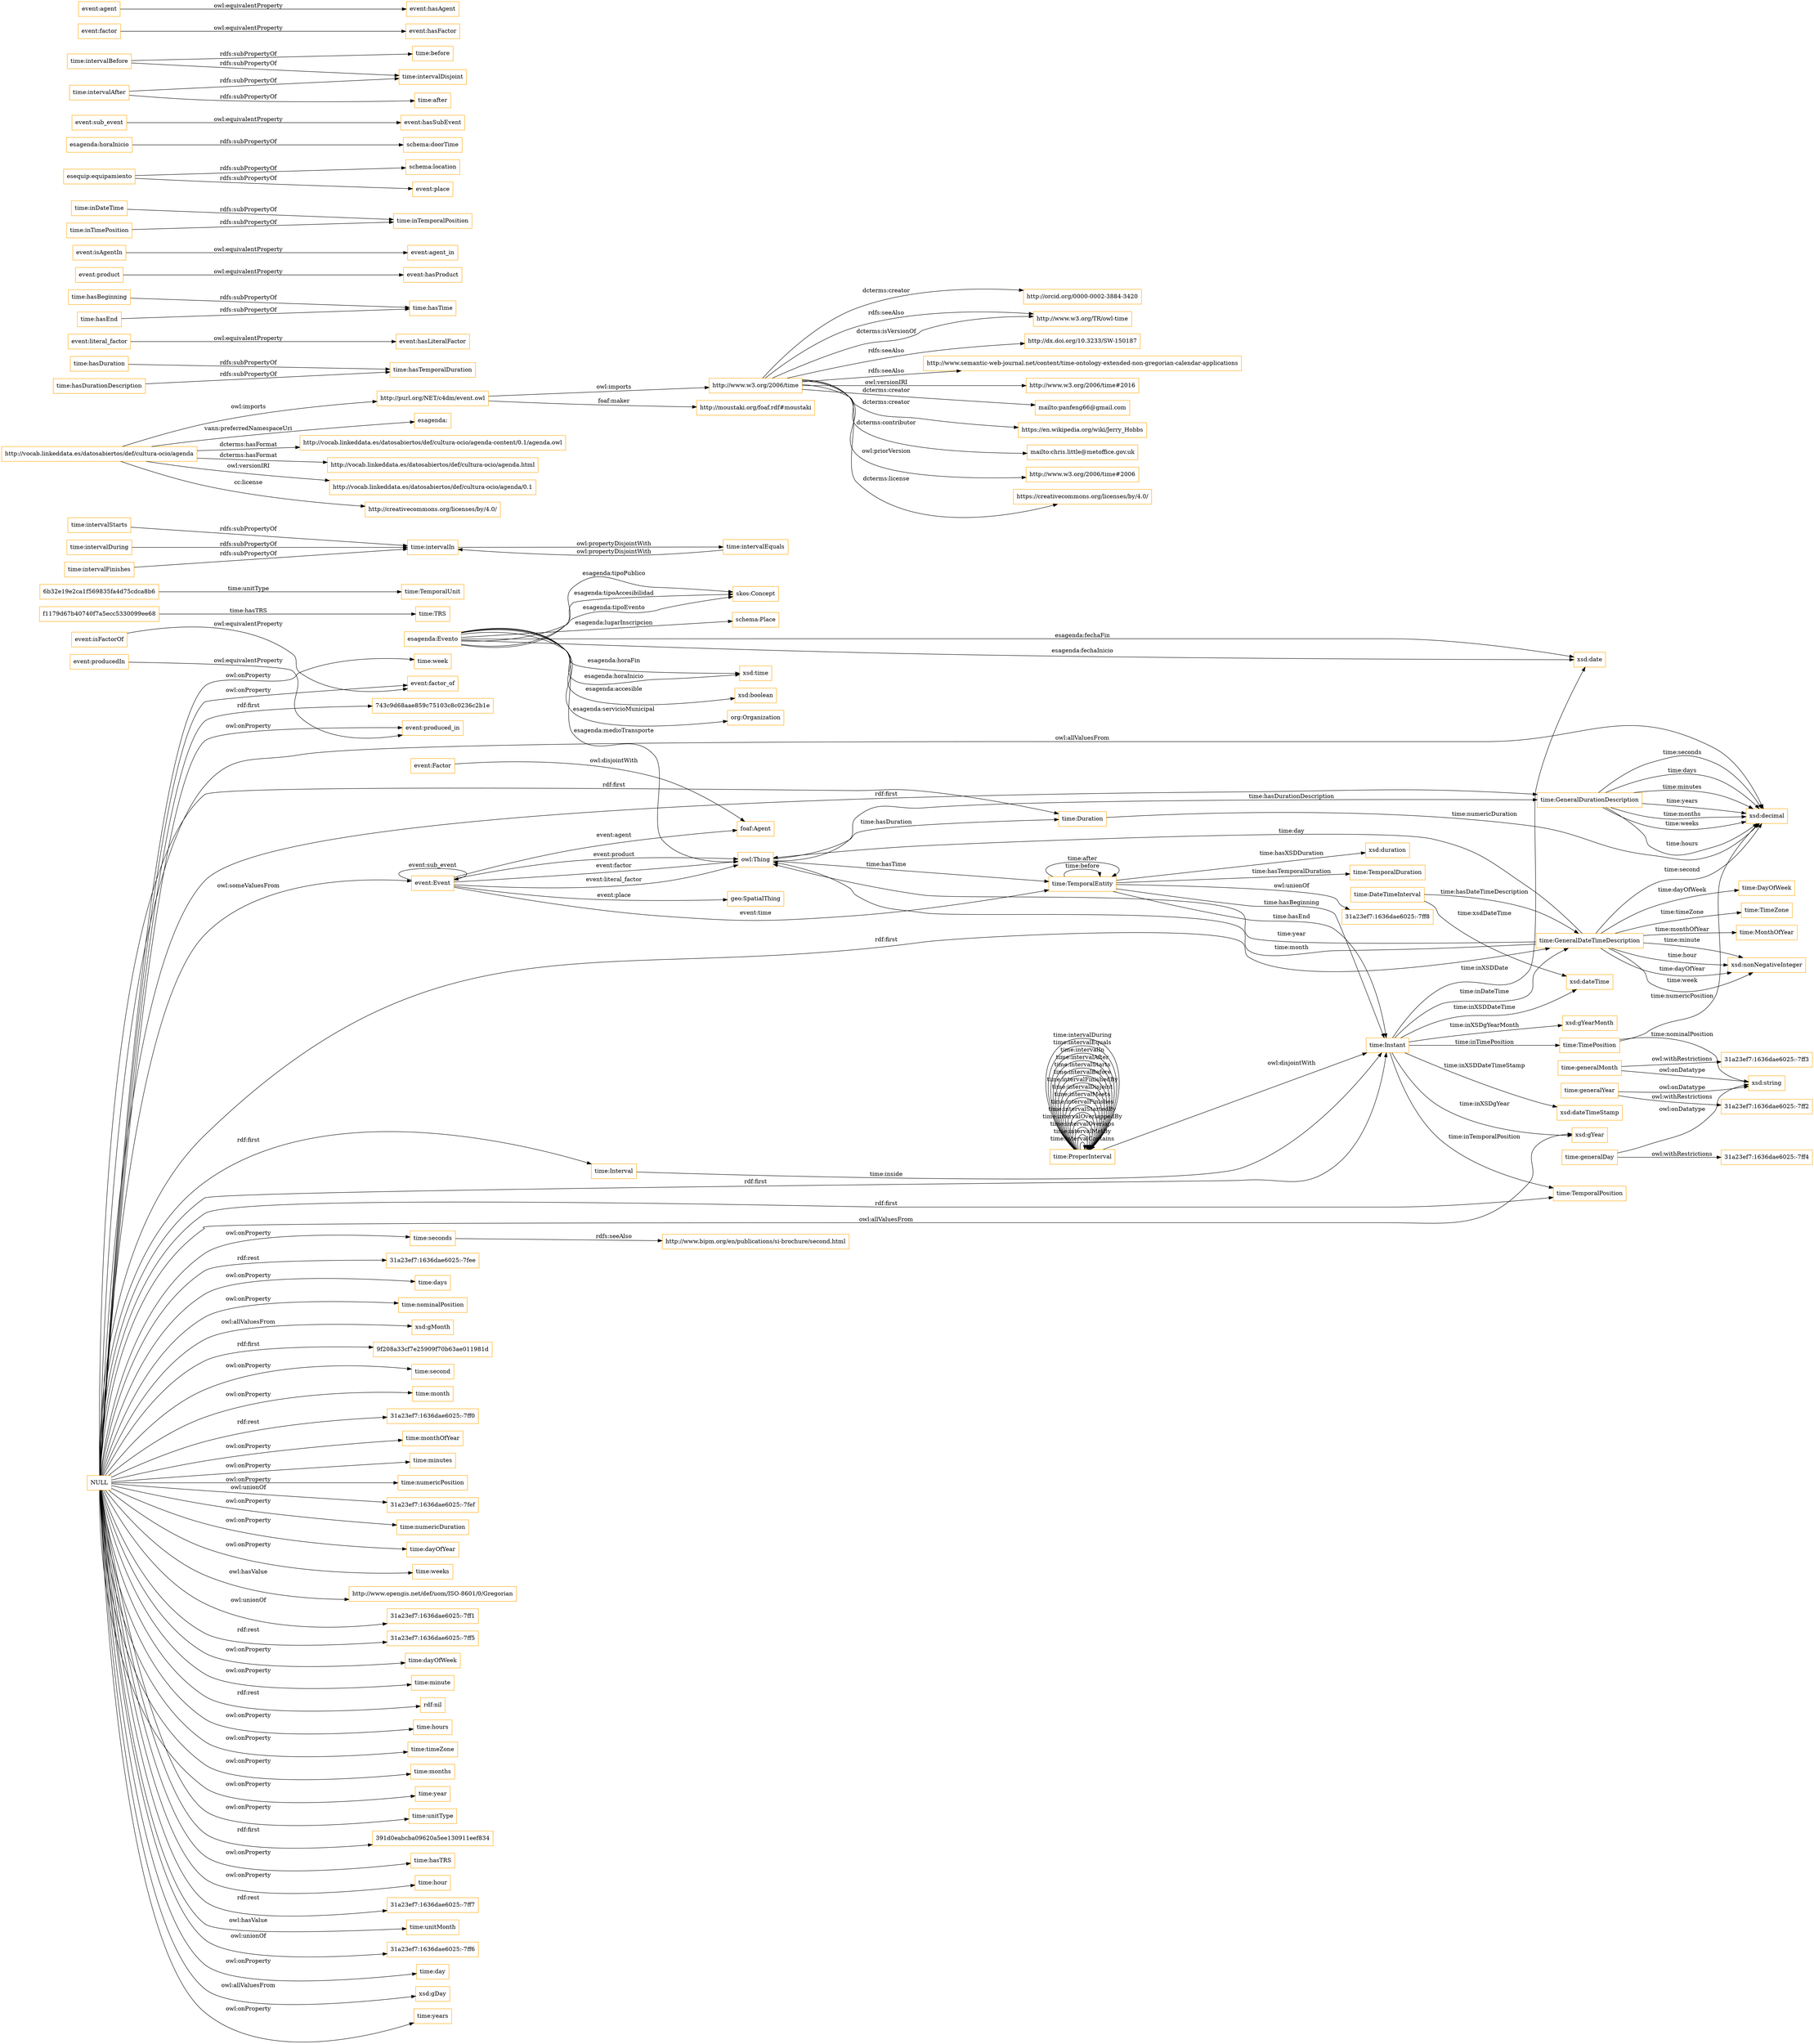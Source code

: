 digraph ar2dtool_diagram { 
rankdir=LR;
size="1501"
node [shape = rectangle, color="orange"]; "org:Organization" "skos:Concept" "esagenda:Evento" "schema:Place" "foaf:Agent" "geo:SpatialThing" "event:Factor" "event:Event" "time:TimeZone" "time:GeneralDateTimeDescription" "time:DateTimeInterval" "time:TRS" "time:TemporalDuration" "time:Duration" "time:GeneralDurationDescription" "time:ProperInterval" "time:TimePosition" "time:TemporalPosition" "time:Interval" "time:TemporalEntity" "time:MonthOfYear" "6b32e19e2ca1f569835fa4d75cdca8b6" "time:TemporalUnit" "time:Instant" "f1179d67b40740f7a5ecc5330099ee68" "time:DayOfWeek" ; /*classes style*/
	"time:intervalIn" -> "time:intervalEquals" [ label = "owl:propertyDisjointWith" ];
	"http://www.w3.org/2006/time" -> "http://orcid.org/0000-0002-3884-3420" [ label = "dcterms:creator" ];
	"http://www.w3.org/2006/time" -> "http://www.w3.org/TR/owl-time" [ label = "rdfs:seeAlso" ];
	"http://www.w3.org/2006/time" -> "http://dx.doi.org/10.3233/SW-150187" [ label = "rdfs:seeAlso" ];
	"http://www.w3.org/2006/time" -> "http://www.semantic-web-journal.net/content/time-ontology-extended-non-gregorian-calendar-applications" [ label = "rdfs:seeAlso" ];
	"http://www.w3.org/2006/time" -> "http://www.w3.org/TR/owl-time" [ label = "dcterms:isVersionOf" ];
	"http://www.w3.org/2006/time" -> "http://www.w3.org/2006/time#2016" [ label = "owl:versionIRI" ];
	"http://www.w3.org/2006/time" -> "mailto:panfeng66@gmail.com" [ label = "dcterms:creator" ];
	"http://www.w3.org/2006/time" -> "https://en.wikipedia.org/wiki/Jerry_Hobbs" [ label = "dcterms:creator" ];
	"http://www.w3.org/2006/time" -> "mailto:chris.little@metoffice.gov.uk" [ label = "dcterms:contributor" ];
	"http://www.w3.org/2006/time" -> "http://www.w3.org/2006/time#2006" [ label = "owl:priorVersion" ];
	"http://www.w3.org/2006/time" -> "https://creativecommons.org/licenses/by/4.0/" [ label = "dcterms:license" ];
	"http://purl.org/NET/c4dm/event.owl" -> "http://moustaki.org/foaf.rdf#moustaki" [ label = "foaf:maker" ];
	"http://purl.org/NET/c4dm/event.owl" -> "http://www.w3.org/2006/time" [ label = "owl:imports" ];
	"time:generalMonth" -> "31a23ef7:1636dae6025:-7ff3" [ label = "owl:withRestrictions" ];
	"time:generalMonth" -> "xsd:string" [ label = "owl:onDatatype" ];
	"time:intervalStarts" -> "time:intervalIn" [ label = "rdfs:subPropertyOf" ];
	"time:hasDuration" -> "time:hasTemporalDuration" [ label = "rdfs:subPropertyOf" ];
	"event:literal_factor" -> "event:hasLiteralFactor" [ label = "owl:equivalentProperty" ];
	"time:ProperInterval" -> "time:Instant" [ label = "owl:disjointWith" ];
	"time:hasBeginning" -> "time:hasTime" [ label = "rdfs:subPropertyOf" ];
	"event:Factor" -> "foaf:Agent" [ label = "owl:disjointWith" ];
	"time:intervalEquals" -> "time:intervalIn" [ label = "owl:propertyDisjointWith" ];
	"time:seconds" -> "http://www.bipm.org/en/publications/si-brochure/second.html" [ label = "rdfs:seeAlso" ];
	"event:isFactorOf" -> "event:factor_of" [ label = "owl:equivalentProperty" ];
	"event:product" -> "event:hasProduct" [ label = "owl:equivalentProperty" ];
	"event:isAgentIn" -> "event:agent_in" [ label = "owl:equivalentProperty" ];
	"time:intervalDuring" -> "time:intervalIn" [ label = "rdfs:subPropertyOf" ];
	"event:producedIn" -> "event:produced_in" [ label = "owl:equivalentProperty" ];
	"time:inDateTime" -> "time:inTemporalPosition" [ label = "rdfs:subPropertyOf" ];
	"esequip:equipamiento" -> "schema:location" [ label = "rdfs:subPropertyOf" ];
	"esequip:equipamiento" -> "event:place" [ label = "rdfs:subPropertyOf" ];
	"http://vocab.linkeddata.es/datosabiertos/def/cultura-ocio/agenda" -> "http://purl.org/NET/c4dm/event.owl" [ label = "owl:imports" ];
	"http://vocab.linkeddata.es/datosabiertos/def/cultura-ocio/agenda" -> "esagenda:" [ label = "vann:preferredNamespaceUri" ];
	"http://vocab.linkeddata.es/datosabiertos/def/cultura-ocio/agenda" -> "http://vocab.linkeddata.es/datosabiertos/def/cultura-ocio/agenda-content/0.1/agenda.owl" [ label = "dcterms:hasFormat" ];
	"http://vocab.linkeddata.es/datosabiertos/def/cultura-ocio/agenda" -> "http://vocab.linkeddata.es/datosabiertos/def/cultura-ocio/agenda.html" [ label = "dcterms:hasFormat" ];
	"http://vocab.linkeddata.es/datosabiertos/def/cultura-ocio/agenda" -> "http://vocab.linkeddata.es/datosabiertos/def/cultura-ocio/agenda/0.1" [ label = "owl:versionIRI" ];
	"http://vocab.linkeddata.es/datosabiertos/def/cultura-ocio/agenda" -> "http://creativecommons.org/licenses/by/4.0/" [ label = "cc:license" ];
	"time:intervalFinishes" -> "time:intervalIn" [ label = "rdfs:subPropertyOf" ];
	"NULL" -> "time:nominalPosition" [ label = "owl:onProperty" ];
	"NULL" -> "xsd:gMonth" [ label = "owl:allValuesFrom" ];
	"NULL" -> "9f208a33cf7e25909f70b63ae011981d" [ label = "rdf:first" ];
	"NULL" -> "event:produced_in" [ label = "owl:onProperty" ];
	"NULL" -> "time:second" [ label = "owl:onProperty" ];
	"NULL" -> "time:month" [ label = "owl:onProperty" ];
	"NULL" -> "event:Event" [ label = "owl:someValuesFrom" ];
	"NULL" -> "time:GeneralDurationDescription" [ label = "rdf:first" ];
	"NULL" -> "31a23ef7:1636dae6025:-7ff0" [ label = "rdf:rest" ];
	"NULL" -> "time:GeneralDateTimeDescription" [ label = "rdf:first" ];
	"NULL" -> "time:monthOfYear" [ label = "owl:onProperty" ];
	"NULL" -> "time:minutes" [ label = "owl:onProperty" ];
	"NULL" -> "time:numericPosition" [ label = "owl:onProperty" ];
	"NULL" -> "31a23ef7:1636dae6025:-7fef" [ label = "owl:unionOf" ];
	"NULL" -> "time:numericDuration" [ label = "owl:onProperty" ];
	"NULL" -> "time:dayOfYear" [ label = "owl:onProperty" ];
	"NULL" -> "time:weeks" [ label = "owl:onProperty" ];
	"NULL" -> "http://www.opengis.net/def/uom/ISO-8601/0/Gregorian" [ label = "owl:hasValue" ];
	"NULL" -> "31a23ef7:1636dae6025:-7ff1" [ label = "owl:unionOf" ];
	"NULL" -> "31a23ef7:1636dae6025:-7ff5" [ label = "rdf:rest" ];
	"NULL" -> "time:TemporalPosition" [ label = "rdf:first" ];
	"NULL" -> "time:dayOfWeek" [ label = "owl:onProperty" ];
	"NULL" -> "time:minute" [ label = "owl:onProperty" ];
	"NULL" -> "rdf:nil" [ label = "rdf:rest" ];
	"NULL" -> "time:hours" [ label = "owl:onProperty" ];
	"NULL" -> "time:timeZone" [ label = "owl:onProperty" ];
	"NULL" -> "time:months" [ label = "owl:onProperty" ];
	"NULL" -> "time:year" [ label = "owl:onProperty" ];
	"NULL" -> "time:unitType" [ label = "owl:onProperty" ];
	"NULL" -> "time:Duration" [ label = "rdf:first" ];
	"NULL" -> "time:seconds" [ label = "owl:onProperty" ];
	"NULL" -> "391d0eabcba09620a5ee130911eef834" [ label = "rdf:first" ];
	"NULL" -> "time:hasTRS" [ label = "owl:onProperty" ];
	"NULL" -> "time:hour" [ label = "owl:onProperty" ];
	"NULL" -> "31a23ef7:1636dae6025:-7ff7" [ label = "rdf:rest" ];
	"NULL" -> "time:unitMonth" [ label = "owl:hasValue" ];
	"NULL" -> "31a23ef7:1636dae6025:-7ff6" [ label = "owl:unionOf" ];
	"NULL" -> "xsd:gYear" [ label = "owl:allValuesFrom" ];
	"NULL" -> "time:day" [ label = "owl:onProperty" ];
	"NULL" -> "xsd:gDay" [ label = "owl:allValuesFrom" ];
	"NULL" -> "time:Interval" [ label = "rdf:first" ];
	"NULL" -> "event:factor_of" [ label = "owl:onProperty" ];
	"NULL" -> "time:years" [ label = "owl:onProperty" ];
	"NULL" -> "time:Instant" [ label = "rdf:first" ];
	"NULL" -> "time:week" [ label = "owl:onProperty" ];
	"NULL" -> "xsd:decimal" [ label = "owl:allValuesFrom" ];
	"NULL" -> "743c9d68aae859c75103c8c0236c2b1e" [ label = "rdf:first" ];
	"NULL" -> "31a23ef7:1636dae6025:-7fee" [ label = "rdf:rest" ];
	"NULL" -> "time:days" [ label = "owl:onProperty" ];
	"esagenda:horaInicio" -> "schema:doorTime" [ label = "rdfs:subPropertyOf" ];
	"event:sub_event" -> "event:hasSubEvent" [ label = "owl:equivalentProperty" ];
	"time:intervalBefore" -> "time:intervalDisjoint" [ label = "rdfs:subPropertyOf" ];
	"time:intervalBefore" -> "time:before" [ label = "rdfs:subPropertyOf" ];
	"time:TemporalEntity" -> "31a23ef7:1636dae6025:-7ff8" [ label = "owl:unionOf" ];
	"time:intervalAfter" -> "time:intervalDisjoint" [ label = "rdfs:subPropertyOf" ];
	"time:intervalAfter" -> "time:after" [ label = "rdfs:subPropertyOf" ];
	"time:hasEnd" -> "time:hasTime" [ label = "rdfs:subPropertyOf" ];
	"event:factor" -> "event:hasFactor" [ label = "owl:equivalentProperty" ];
	"event:agent" -> "event:hasAgent" [ label = "owl:equivalentProperty" ];
	"time:inTimePosition" -> "time:inTemporalPosition" [ label = "rdfs:subPropertyOf" ];
	"time:generalDay" -> "31a23ef7:1636dae6025:-7ff4" [ label = "owl:withRestrictions" ];
	"time:generalDay" -> "xsd:string" [ label = "owl:onDatatype" ];
	"time:generalYear" -> "31a23ef7:1636dae6025:-7ff2" [ label = "owl:withRestrictions" ];
	"time:generalYear" -> "xsd:string" [ label = "owl:onDatatype" ];
	"time:hasDurationDescription" -> "time:hasTemporalDuration" [ label = "rdfs:subPropertyOf" ];
	"time:TimePosition" -> "xsd:string" [ label = "time:nominalPosition" ];
	"time:GeneralDateTimeDescription" -> "time:DayOfWeek" [ label = "time:dayOfWeek" ];
	"event:Event" -> "foaf:Agent" [ label = "event:agent" ];
	"time:TemporalEntity" -> "time:Instant" [ label = "time:hasEnd" ];
	"time:Instant" -> "xsd:gYear" [ label = "time:inXSDgYear" ];
	"time:ProperInterval" -> "time:ProperInterval" [ label = "time:intervalContains" ];
	"esagenda:Evento" -> "owl:Thing" [ label = "esagenda:medioTransporte" ];
	"time:TemporalEntity" -> "time:Instant" [ label = "time:hasBeginning" ];
	"time:GeneralDurationDescription" -> "xsd:decimal" [ label = "time:hours" ];
	"6b32e19e2ca1f569835fa4d75cdca8b6" -> "time:TemporalUnit" [ label = "time:unitType" ];
	"time:GeneralDateTimeDescription" -> "owl:Thing" [ label = "time:year" ];
	"esagenda:Evento" -> "xsd:time" [ label = "esagenda:horaInicio" ];
	"time:ProperInterval" -> "time:ProperInterval" [ label = "time:intervalMetBy" ];
	"time:Instant" -> "xsd:dateTimeStamp" [ label = "time:inXSDDateTimeStamp" ];
	"owl:Thing" -> "time:GeneralDurationDescription" [ label = "time:hasDurationDescription" ];
	"time:ProperInterval" -> "time:ProperInterval" [ label = "time:intervalOverlaps" ];
	"time:GeneralDurationDescription" -> "xsd:decimal" [ label = "time:seconds" ];
	"esagenda:Evento" -> "skos:Concept" [ label = "esagenda:tipoPublico" ];
	"time:Instant" -> "xsd:date" [ label = "time:inXSDDate" ];
	"time:DateTimeInterval" -> "xsd:dateTime" [ label = "time:xsdDateTime" ];
	"time:ProperInterval" -> "time:ProperInterval" [ label = "time:intervalOverlappedBy" ];
	"esagenda:Evento" -> "xsd:date" [ label = "esagenda:fechaFin" ];
	"time:GeneralDateTimeDescription" -> "time:TimeZone" [ label = "time:timeZone" ];
	"esagenda:Evento" -> "org:Organization" [ label = "esagenda:servicioMunicipal" ];
	"time:Instant" -> "time:TemporalPosition" [ label = "time:inTemporalPosition" ];
	"time:GeneralDurationDescription" -> "xsd:decimal" [ label = "time:days" ];
	"event:Event" -> "geo:SpatialThing" [ label = "event:place" ];
	"owl:Thing" -> "time:TemporalEntity" [ label = "time:hasTime" ];
	"time:ProperInterval" -> "time:ProperInterval" [ label = "time:intervalStartedBy" ];
	"esagenda:Evento" -> "xsd:boolean" [ label = "esagenda:accesible" ];
	"time:Instant" -> "xsd:dateTime" [ label = "time:inXSDDateTime" ];
	"time:Instant" -> "xsd:gYearMonth" [ label = "time:inXSDgYearMonth" ];
	"event:Event" -> "owl:Thing" [ label = "event:literal_factor" ];
	"time:Instant" -> "time:GeneralDateTimeDescription" [ label = "time:inDateTime" ];
	"time:TemporalEntity" -> "xsd:duration" [ label = "time:hasXSDDuration" ];
	"event:Event" -> "time:TemporalEntity" [ label = "event:time" ];
	"esagenda:Evento" -> "schema:Place" [ label = "esagenda:lugarInscripcion" ];
	"time:GeneralDateTimeDescription" -> "xsd:nonNegativeInteger" [ label = "time:minute" ];
	"time:GeneralDurationDescription" -> "xsd:decimal" [ label = "time:minutes" ];
	"time:GeneralDateTimeDescription" -> "xsd:nonNegativeInteger" [ label = "time:hour" ];
	"time:ProperInterval" -> "time:ProperInterval" [ label = "time:intervalFinishes" ];
	"time:Instant" -> "time:TimePosition" [ label = "time:inTimePosition" ];
	"event:Event" -> "owl:Thing" [ label = "event:product" ];
	"time:GeneralDurationDescription" -> "xsd:decimal" [ label = "time:years" ];
	"esagenda:Evento" -> "skos:Concept" [ label = "esagenda:tipoAccesibilidad" ];
	"time:ProperInterval" -> "time:ProperInterval" [ label = "time:intervalMeets" ];
	"f1179d67b40740f7a5ecc5330099ee68" -> "time:TRS" [ label = "time:hasTRS" ];
	"esagenda:Evento" -> "xsd:date" [ label = "esagenda:fechaInicio" ];
	"time:GeneralDateTimeDescription" -> "xsd:nonNegativeInteger" [ label = "time:dayOfYear" ];
	"time:GeneralDateTimeDescription" -> "xsd:nonNegativeInteger" [ label = "time:week" ];
	"owl:Thing" -> "time:Duration" [ label = "time:hasDuration" ];
	"time:GeneralDurationDescription" -> "xsd:decimal" [ label = "time:months" ];
	"time:TimePosition" -> "xsd:decimal" [ label = "time:numericPosition" ];
	"time:TemporalEntity" -> "time:TemporalDuration" [ label = "time:hasTemporalDuration" ];
	"time:GeneralDateTimeDescription" -> "owl:Thing" [ label = "time:month" ];
	"time:ProperInterval" -> "time:ProperInterval" [ label = "time:intervalDisjoint" ];
	"time:ProperInterval" -> "time:ProperInterval" [ label = "time:intervalFinishedBy" ];
	"esagenda:Evento" -> "skos:Concept" [ label = "esagenda:tipoEvento" ];
	"event:Event" -> "owl:Thing" [ label = "event:factor" ];
	"time:TemporalEntity" -> "time:TemporalEntity" [ label = "time:before" ];
	"time:ProperInterval" -> "time:ProperInterval" [ label = "time:intervalBefore" ];
	"time:GeneralDateTimeDescription" -> "xsd:decimal" [ label = "time:second" ];
	"time:GeneralDurationDescription" -> "xsd:decimal" [ label = "time:weeks" ];
	"time:TemporalEntity" -> "time:TemporalEntity" [ label = "time:after" ];
	"time:ProperInterval" -> "time:ProperInterval" [ label = "time:intervalStarts" ];
	"time:GeneralDateTimeDescription" -> "time:MonthOfYear" [ label = "time:monthOfYear" ];
	"time:ProperInterval" -> "time:ProperInterval" [ label = "time:intervalAfter" ];
	"time:Interval" -> "time:Instant" [ label = "time:inside" ];
	"time:GeneralDateTimeDescription" -> "owl:Thing" [ label = "time:day" ];
	"time:DateTimeInterval" -> "time:GeneralDateTimeDescription" [ label = "time:hasDateTimeDescription" ];
	"event:Event" -> "event:Event" [ label = "event:sub_event" ];
	"time:ProperInterval" -> "time:ProperInterval" [ label = "time:intervalIn" ];
	"time:Duration" -> "xsd:decimal" [ label = "time:numericDuration" ];
	"time:ProperInterval" -> "time:ProperInterval" [ label = "time:intervalEquals" ];
	"time:ProperInterval" -> "time:ProperInterval" [ label = "time:intervalDuring" ];
	"esagenda:Evento" -> "xsd:time" [ label = "esagenda:horaFin" ];

}
